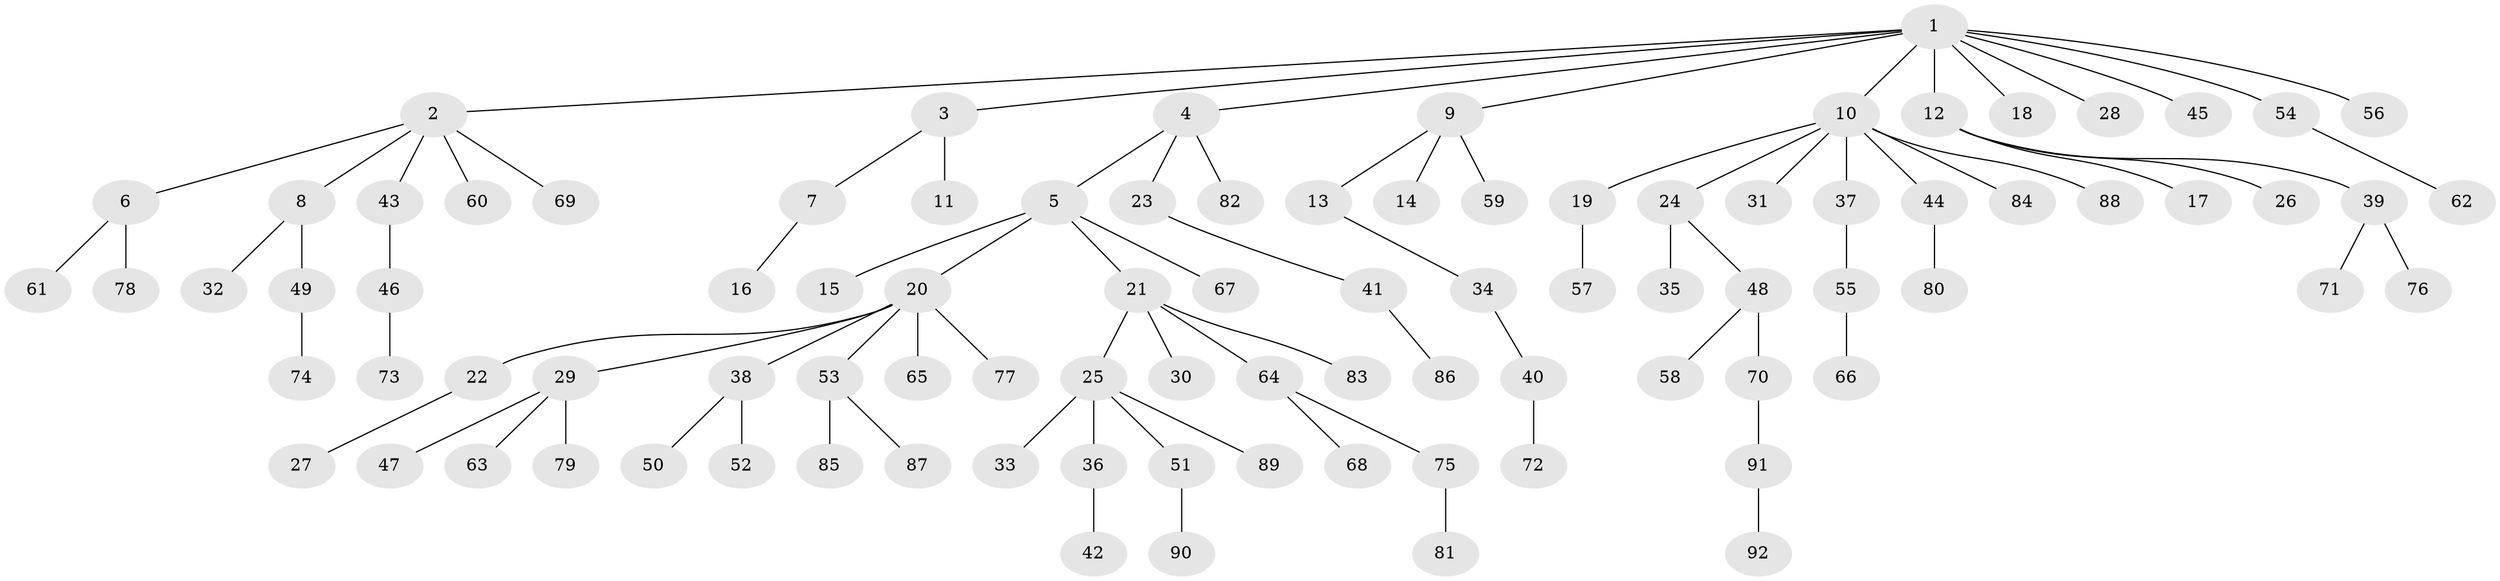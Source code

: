 // coarse degree distribution, {10: 0.015151515151515152, 5: 0.015151515151515152, 3: 0.10606060606060606, 4: 0.045454545454545456, 2: 0.25757575757575757, 7: 0.015151515151515152, 1: 0.5303030303030303, 6: 0.015151515151515152}
// Generated by graph-tools (version 1.1) at 2025/51/03/04/25 22:51:49]
// undirected, 92 vertices, 91 edges
graph export_dot {
  node [color=gray90,style=filled];
  1;
  2;
  3;
  4;
  5;
  6;
  7;
  8;
  9;
  10;
  11;
  12;
  13;
  14;
  15;
  16;
  17;
  18;
  19;
  20;
  21;
  22;
  23;
  24;
  25;
  26;
  27;
  28;
  29;
  30;
  31;
  32;
  33;
  34;
  35;
  36;
  37;
  38;
  39;
  40;
  41;
  42;
  43;
  44;
  45;
  46;
  47;
  48;
  49;
  50;
  51;
  52;
  53;
  54;
  55;
  56;
  57;
  58;
  59;
  60;
  61;
  62;
  63;
  64;
  65;
  66;
  67;
  68;
  69;
  70;
  71;
  72;
  73;
  74;
  75;
  76;
  77;
  78;
  79;
  80;
  81;
  82;
  83;
  84;
  85;
  86;
  87;
  88;
  89;
  90;
  91;
  92;
  1 -- 2;
  1 -- 3;
  1 -- 4;
  1 -- 9;
  1 -- 10;
  1 -- 12;
  1 -- 18;
  1 -- 28;
  1 -- 45;
  1 -- 54;
  1 -- 56;
  2 -- 6;
  2 -- 8;
  2 -- 43;
  2 -- 60;
  2 -- 69;
  3 -- 7;
  3 -- 11;
  4 -- 5;
  4 -- 23;
  4 -- 82;
  5 -- 15;
  5 -- 20;
  5 -- 21;
  5 -- 67;
  6 -- 61;
  6 -- 78;
  7 -- 16;
  8 -- 32;
  8 -- 49;
  9 -- 13;
  9 -- 14;
  9 -- 59;
  10 -- 19;
  10 -- 24;
  10 -- 31;
  10 -- 37;
  10 -- 44;
  10 -- 84;
  10 -- 88;
  12 -- 17;
  12 -- 26;
  12 -- 39;
  13 -- 34;
  19 -- 57;
  20 -- 22;
  20 -- 29;
  20 -- 38;
  20 -- 53;
  20 -- 65;
  20 -- 77;
  21 -- 25;
  21 -- 30;
  21 -- 64;
  21 -- 83;
  22 -- 27;
  23 -- 41;
  24 -- 35;
  24 -- 48;
  25 -- 33;
  25 -- 36;
  25 -- 51;
  25 -- 89;
  29 -- 47;
  29 -- 63;
  29 -- 79;
  34 -- 40;
  36 -- 42;
  37 -- 55;
  38 -- 50;
  38 -- 52;
  39 -- 71;
  39 -- 76;
  40 -- 72;
  41 -- 86;
  43 -- 46;
  44 -- 80;
  46 -- 73;
  48 -- 58;
  48 -- 70;
  49 -- 74;
  51 -- 90;
  53 -- 85;
  53 -- 87;
  54 -- 62;
  55 -- 66;
  64 -- 68;
  64 -- 75;
  70 -- 91;
  75 -- 81;
  91 -- 92;
}
